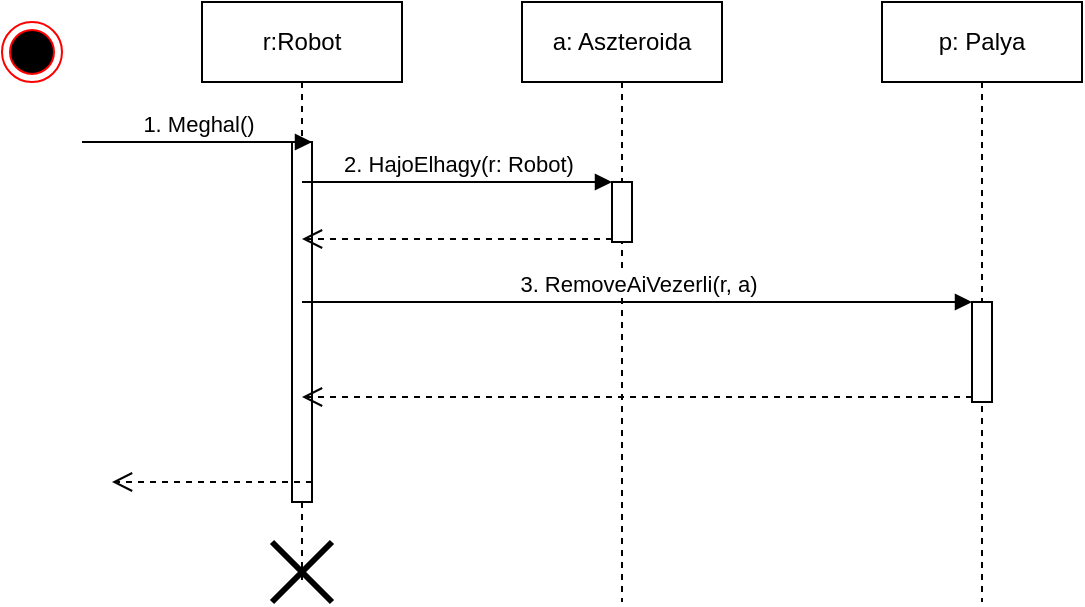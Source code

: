 <mxfile version="14.4.3" type="github">
  <diagram id="87kSOXtyuZORir1cVNWZ" name="Page-1">
    <mxGraphModel dx="1038" dy="548" grid="1" gridSize="10" guides="1" tooltips="1" connect="1" arrows="1" fold="1" page="1" pageScale="1" pageWidth="827" pageHeight="1169" math="0" shadow="0">
      <root>
        <mxCell id="0" />
        <mxCell id="1" parent="0" />
        <mxCell id="Sjt6vZLdT5mPOzY2PxLy-1" value="r:Robot" style="shape=umlLifeline;perimeter=lifelinePerimeter;whiteSpace=wrap;html=1;container=1;collapsible=0;recursiveResize=0;outlineConnect=0;" parent="1" vertex="1">
          <mxGeometry x="130" y="20" width="100" height="290" as="geometry" />
        </mxCell>
        <mxCell id="Sjt6vZLdT5mPOzY2PxLy-2" value="" style="html=1;points=[];perimeter=orthogonalPerimeter;" parent="Sjt6vZLdT5mPOzY2PxLy-1" vertex="1">
          <mxGeometry x="45" y="70" width="10" height="180" as="geometry" />
        </mxCell>
        <mxCell id="Sjt6vZLdT5mPOzY2PxLy-3" value="1. Meghal()" style="html=1;verticalAlign=bottom;endArrow=block;entryX=1;entryY=0;" parent="Sjt6vZLdT5mPOzY2PxLy-1" target="Sjt6vZLdT5mPOzY2PxLy-2" edge="1">
          <mxGeometry relative="1" as="geometry">
            <mxPoint x="-60" y="70" as="sourcePoint" />
          </mxGeometry>
        </mxCell>
        <mxCell id="Sjt6vZLdT5mPOzY2PxLy-4" value="" style="html=1;verticalAlign=bottom;endArrow=open;dashed=1;endSize=8;" parent="Sjt6vZLdT5mPOzY2PxLy-1" edge="1">
          <mxGeometry x="0.652" y="-67" relative="1" as="geometry">
            <mxPoint x="-45" y="240" as="targetPoint" />
            <mxPoint as="offset" />
            <mxPoint x="55" y="240" as="sourcePoint" />
          </mxGeometry>
        </mxCell>
        <mxCell id="Sjt6vZLdT5mPOzY2PxLy-5" value="" style="shape=umlDestroy;whiteSpace=wrap;html=1;strokeWidth=3;" parent="Sjt6vZLdT5mPOzY2PxLy-1" vertex="1">
          <mxGeometry x="35" y="270" width="30" height="30" as="geometry" />
        </mxCell>
        <mxCell id="Sjt6vZLdT5mPOzY2PxLy-6" value="a: Aszteroida" style="shape=umlLifeline;perimeter=lifelinePerimeter;whiteSpace=wrap;html=1;container=1;collapsible=0;recursiveResize=0;outlineConnect=0;" parent="1" vertex="1">
          <mxGeometry x="290" y="20" width="100" height="300" as="geometry" />
        </mxCell>
        <mxCell id="Sjt6vZLdT5mPOzY2PxLy-7" value="" style="html=1;points=[];perimeter=orthogonalPerimeter;" parent="Sjt6vZLdT5mPOzY2PxLy-6" vertex="1">
          <mxGeometry x="45" y="90" width="10" height="30" as="geometry" />
        </mxCell>
        <mxCell id="Sjt6vZLdT5mPOzY2PxLy-8" value="2. HajoElhagy(r: Robot)" style="html=1;verticalAlign=bottom;endArrow=block;entryX=0;entryY=0;" parent="1" source="Sjt6vZLdT5mPOzY2PxLy-1" target="Sjt6vZLdT5mPOzY2PxLy-7" edge="1">
          <mxGeometry relative="1" as="geometry">
            <mxPoint x="265" y="110" as="sourcePoint" />
            <Array as="points">
              <mxPoint x="270" y="110" />
            </Array>
          </mxGeometry>
        </mxCell>
        <mxCell id="Sjt6vZLdT5mPOzY2PxLy-9" value="" style="html=1;verticalAlign=bottom;endArrow=open;dashed=1;endSize=8;exitX=0;exitY=0.95;" parent="1" source="Sjt6vZLdT5mPOzY2PxLy-7" target="Sjt6vZLdT5mPOzY2PxLy-1" edge="1">
          <mxGeometry relative="1" as="geometry">
            <mxPoint x="265" y="186" as="targetPoint" />
          </mxGeometry>
        </mxCell>
        <mxCell id="Sjt6vZLdT5mPOzY2PxLy-10" value="p: Palya" style="shape=umlLifeline;perimeter=lifelinePerimeter;whiteSpace=wrap;html=1;container=1;collapsible=0;recursiveResize=0;outlineConnect=0;" parent="1" vertex="1">
          <mxGeometry x="470" y="20" width="100" height="300" as="geometry" />
        </mxCell>
        <mxCell id="Sjt6vZLdT5mPOzY2PxLy-11" value="" style="html=1;points=[];perimeter=orthogonalPerimeter;" parent="Sjt6vZLdT5mPOzY2PxLy-10" vertex="1">
          <mxGeometry x="45" y="150" width="10" height="50" as="geometry" />
        </mxCell>
        <mxCell id="Sjt6vZLdT5mPOzY2PxLy-12" value="3. RemoveAiVezerli(r, a)" style="html=1;verticalAlign=bottom;endArrow=block;entryX=0;entryY=0;" parent="1" source="Sjt6vZLdT5mPOzY2PxLy-1" target="Sjt6vZLdT5mPOzY2PxLy-11" edge="1">
          <mxGeometry relative="1" as="geometry">
            <mxPoint x="445" y="150" as="sourcePoint" />
          </mxGeometry>
        </mxCell>
        <mxCell id="Sjt6vZLdT5mPOzY2PxLy-13" value="" style="html=1;verticalAlign=bottom;endArrow=open;dashed=1;endSize=8;exitX=0;exitY=0.95;" parent="1" source="Sjt6vZLdT5mPOzY2PxLy-11" target="Sjt6vZLdT5mPOzY2PxLy-1" edge="1">
          <mxGeometry x="-0.195" y="62" relative="1" as="geometry">
            <mxPoint x="445" y="226" as="targetPoint" />
            <mxPoint as="offset" />
          </mxGeometry>
        </mxCell>
        <mxCell id="bfE-Ax9V6jSuzULNeVRA-2" value="" style="ellipse;html=1;shape=endState;fillColor=#000000;strokeColor=#ff0000;" parent="1" vertex="1">
          <mxGeometry x="30" y="30" width="30" height="30" as="geometry" />
        </mxCell>
      </root>
    </mxGraphModel>
  </diagram>
</mxfile>
